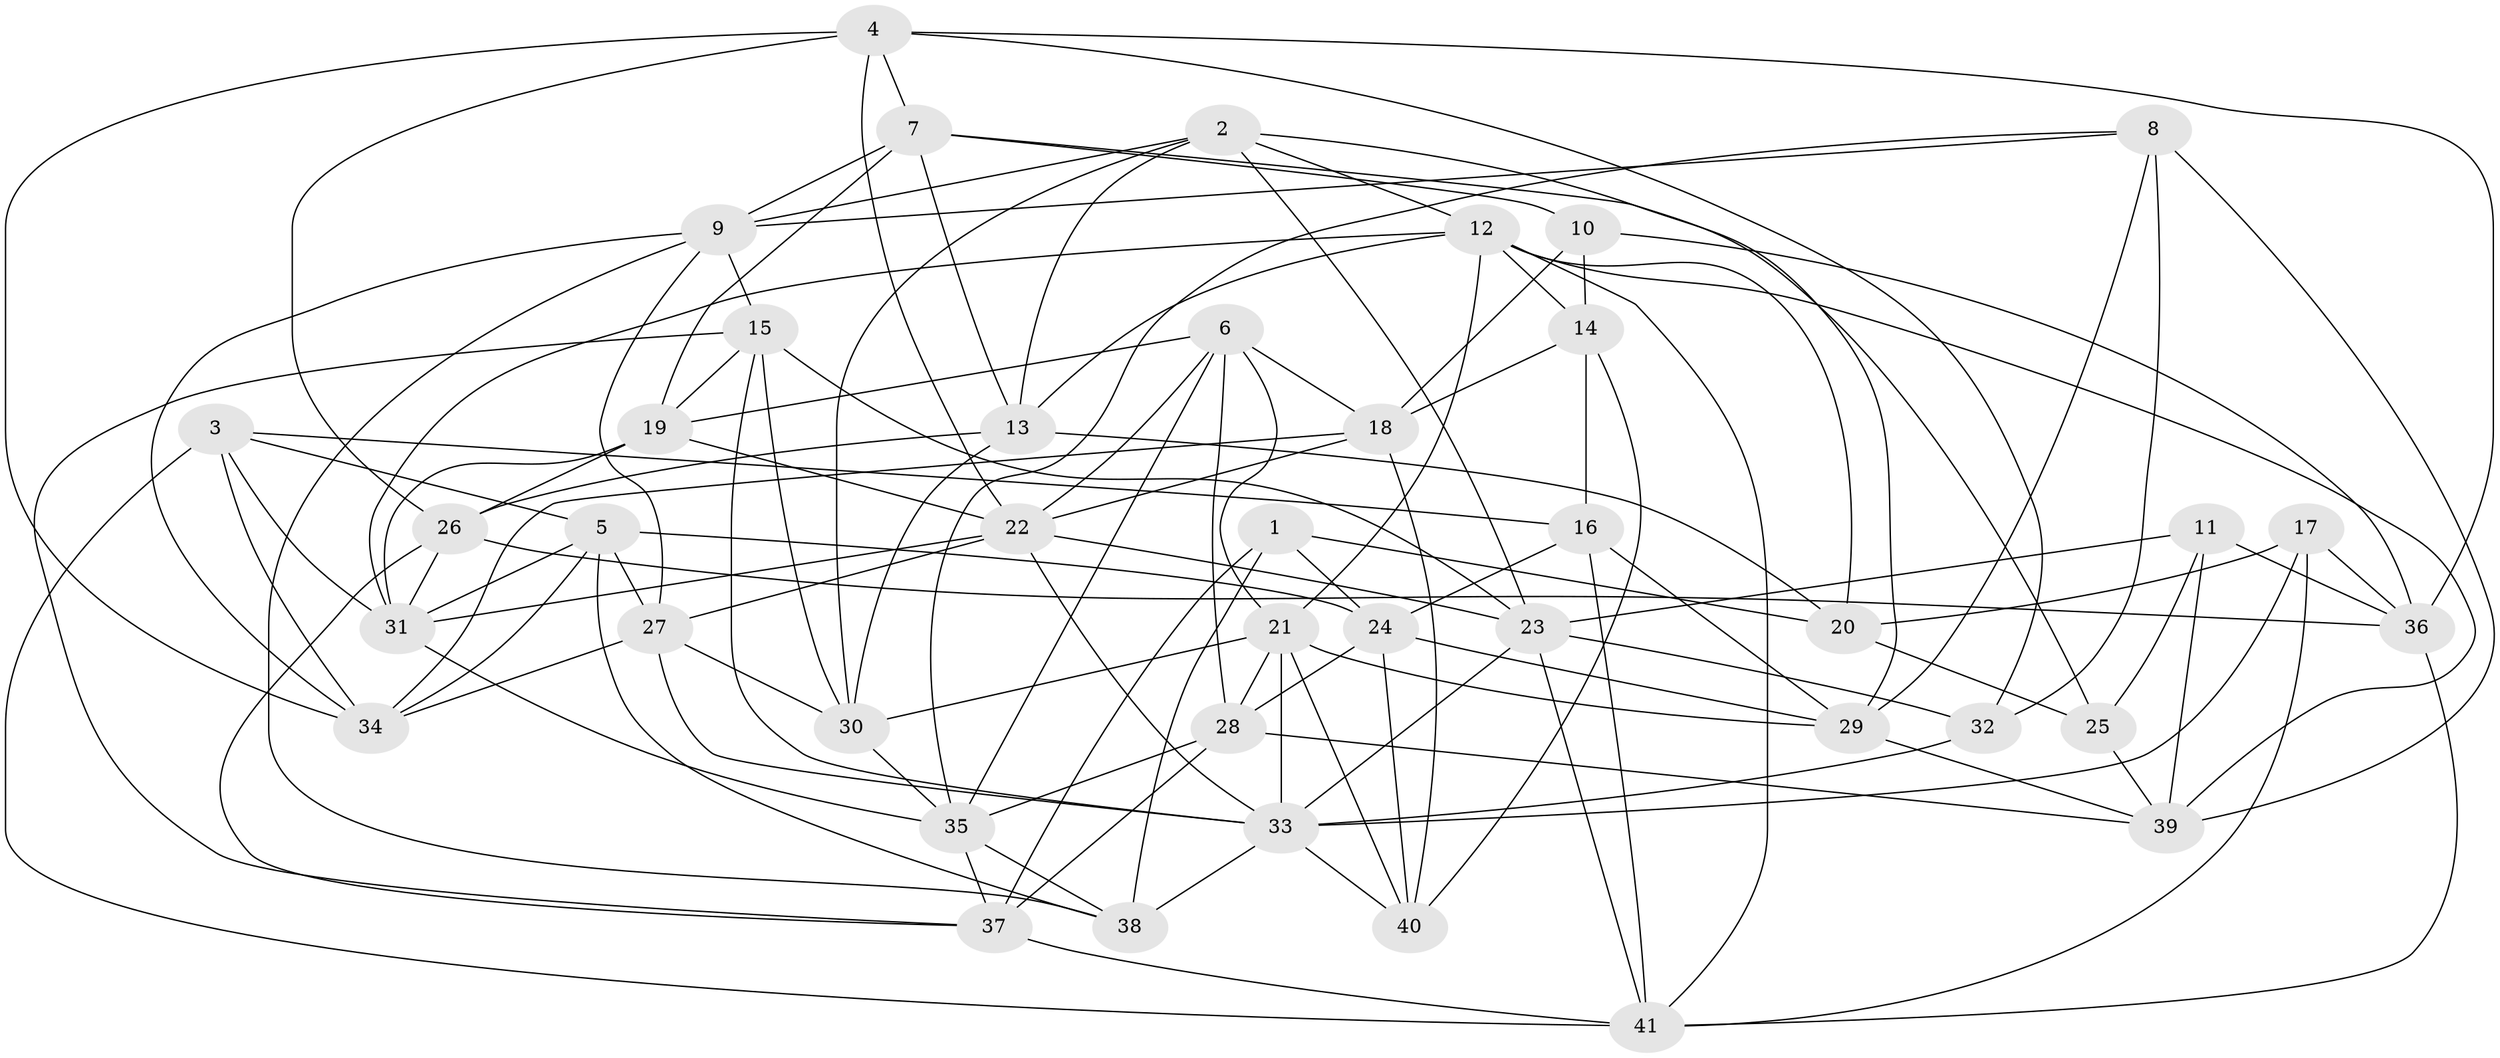 // original degree distribution, {4: 1.0}
// Generated by graph-tools (version 1.1) at 2025/38/03/04/25 23:38:17]
// undirected, 41 vertices, 120 edges
graph export_dot {
  node [color=gray90,style=filled];
  1;
  2;
  3;
  4;
  5;
  6;
  7;
  8;
  9;
  10;
  11;
  12;
  13;
  14;
  15;
  16;
  17;
  18;
  19;
  20;
  21;
  22;
  23;
  24;
  25;
  26;
  27;
  28;
  29;
  30;
  31;
  32;
  33;
  34;
  35;
  36;
  37;
  38;
  39;
  40;
  41;
  1 -- 20 [weight=2.0];
  1 -- 24 [weight=1.0];
  1 -- 37 [weight=1.0];
  1 -- 38 [weight=2.0];
  2 -- 9 [weight=1.0];
  2 -- 12 [weight=1.0];
  2 -- 13 [weight=1.0];
  2 -- 23 [weight=1.0];
  2 -- 29 [weight=1.0];
  2 -- 30 [weight=1.0];
  3 -- 5 [weight=1.0];
  3 -- 16 [weight=1.0];
  3 -- 31 [weight=1.0];
  3 -- 34 [weight=1.0];
  3 -- 41 [weight=2.0];
  4 -- 7 [weight=1.0];
  4 -- 22 [weight=1.0];
  4 -- 26 [weight=1.0];
  4 -- 32 [weight=1.0];
  4 -- 34 [weight=1.0];
  4 -- 36 [weight=1.0];
  5 -- 24 [weight=1.0];
  5 -- 27 [weight=1.0];
  5 -- 31 [weight=1.0];
  5 -- 34 [weight=1.0];
  5 -- 38 [weight=1.0];
  6 -- 18 [weight=1.0];
  6 -- 19 [weight=1.0];
  6 -- 21 [weight=1.0];
  6 -- 22 [weight=1.0];
  6 -- 28 [weight=1.0];
  6 -- 35 [weight=1.0];
  7 -- 9 [weight=1.0];
  7 -- 10 [weight=1.0];
  7 -- 13 [weight=1.0];
  7 -- 19 [weight=1.0];
  7 -- 25 [weight=1.0];
  8 -- 9 [weight=2.0];
  8 -- 29 [weight=1.0];
  8 -- 32 [weight=1.0];
  8 -- 35 [weight=1.0];
  8 -- 39 [weight=1.0];
  9 -- 15 [weight=1.0];
  9 -- 27 [weight=1.0];
  9 -- 34 [weight=1.0];
  9 -- 38 [weight=1.0];
  10 -- 14 [weight=1.0];
  10 -- 18 [weight=1.0];
  10 -- 36 [weight=1.0];
  11 -- 23 [weight=2.0];
  11 -- 25 [weight=1.0];
  11 -- 36 [weight=3.0];
  11 -- 39 [weight=2.0];
  12 -- 13 [weight=1.0];
  12 -- 14 [weight=1.0];
  12 -- 20 [weight=1.0];
  12 -- 21 [weight=1.0];
  12 -- 31 [weight=1.0];
  12 -- 39 [weight=1.0];
  12 -- 41 [weight=1.0];
  13 -- 20 [weight=1.0];
  13 -- 26 [weight=1.0];
  13 -- 30 [weight=1.0];
  14 -- 16 [weight=2.0];
  14 -- 18 [weight=1.0];
  14 -- 40 [weight=1.0];
  15 -- 19 [weight=1.0];
  15 -- 23 [weight=1.0];
  15 -- 30 [weight=1.0];
  15 -- 33 [weight=1.0];
  15 -- 37 [weight=1.0];
  16 -- 24 [weight=1.0];
  16 -- 29 [weight=1.0];
  16 -- 41 [weight=1.0];
  17 -- 20 [weight=1.0];
  17 -- 33 [weight=1.0];
  17 -- 36 [weight=1.0];
  17 -- 41 [weight=1.0];
  18 -- 22 [weight=1.0];
  18 -- 34 [weight=1.0];
  18 -- 40 [weight=1.0];
  19 -- 22 [weight=1.0];
  19 -- 26 [weight=1.0];
  19 -- 31 [weight=1.0];
  20 -- 25 [weight=1.0];
  21 -- 28 [weight=1.0];
  21 -- 29 [weight=2.0];
  21 -- 30 [weight=1.0];
  21 -- 33 [weight=2.0];
  21 -- 40 [weight=2.0];
  22 -- 23 [weight=1.0];
  22 -- 27 [weight=1.0];
  22 -- 31 [weight=1.0];
  22 -- 33 [weight=1.0];
  23 -- 32 [weight=1.0];
  23 -- 33 [weight=1.0];
  23 -- 41 [weight=1.0];
  24 -- 28 [weight=1.0];
  24 -- 29 [weight=1.0];
  24 -- 40 [weight=1.0];
  25 -- 39 [weight=1.0];
  26 -- 31 [weight=1.0];
  26 -- 36 [weight=1.0];
  26 -- 37 [weight=1.0];
  27 -- 30 [weight=1.0];
  27 -- 33 [weight=1.0];
  27 -- 34 [weight=1.0];
  28 -- 35 [weight=1.0];
  28 -- 37 [weight=1.0];
  28 -- 39 [weight=1.0];
  29 -- 39 [weight=2.0];
  30 -- 35 [weight=1.0];
  31 -- 35 [weight=2.0];
  32 -- 33 [weight=1.0];
  33 -- 38 [weight=1.0];
  33 -- 40 [weight=1.0];
  35 -- 37 [weight=1.0];
  35 -- 38 [weight=1.0];
  36 -- 41 [weight=1.0];
  37 -- 41 [weight=1.0];
}
